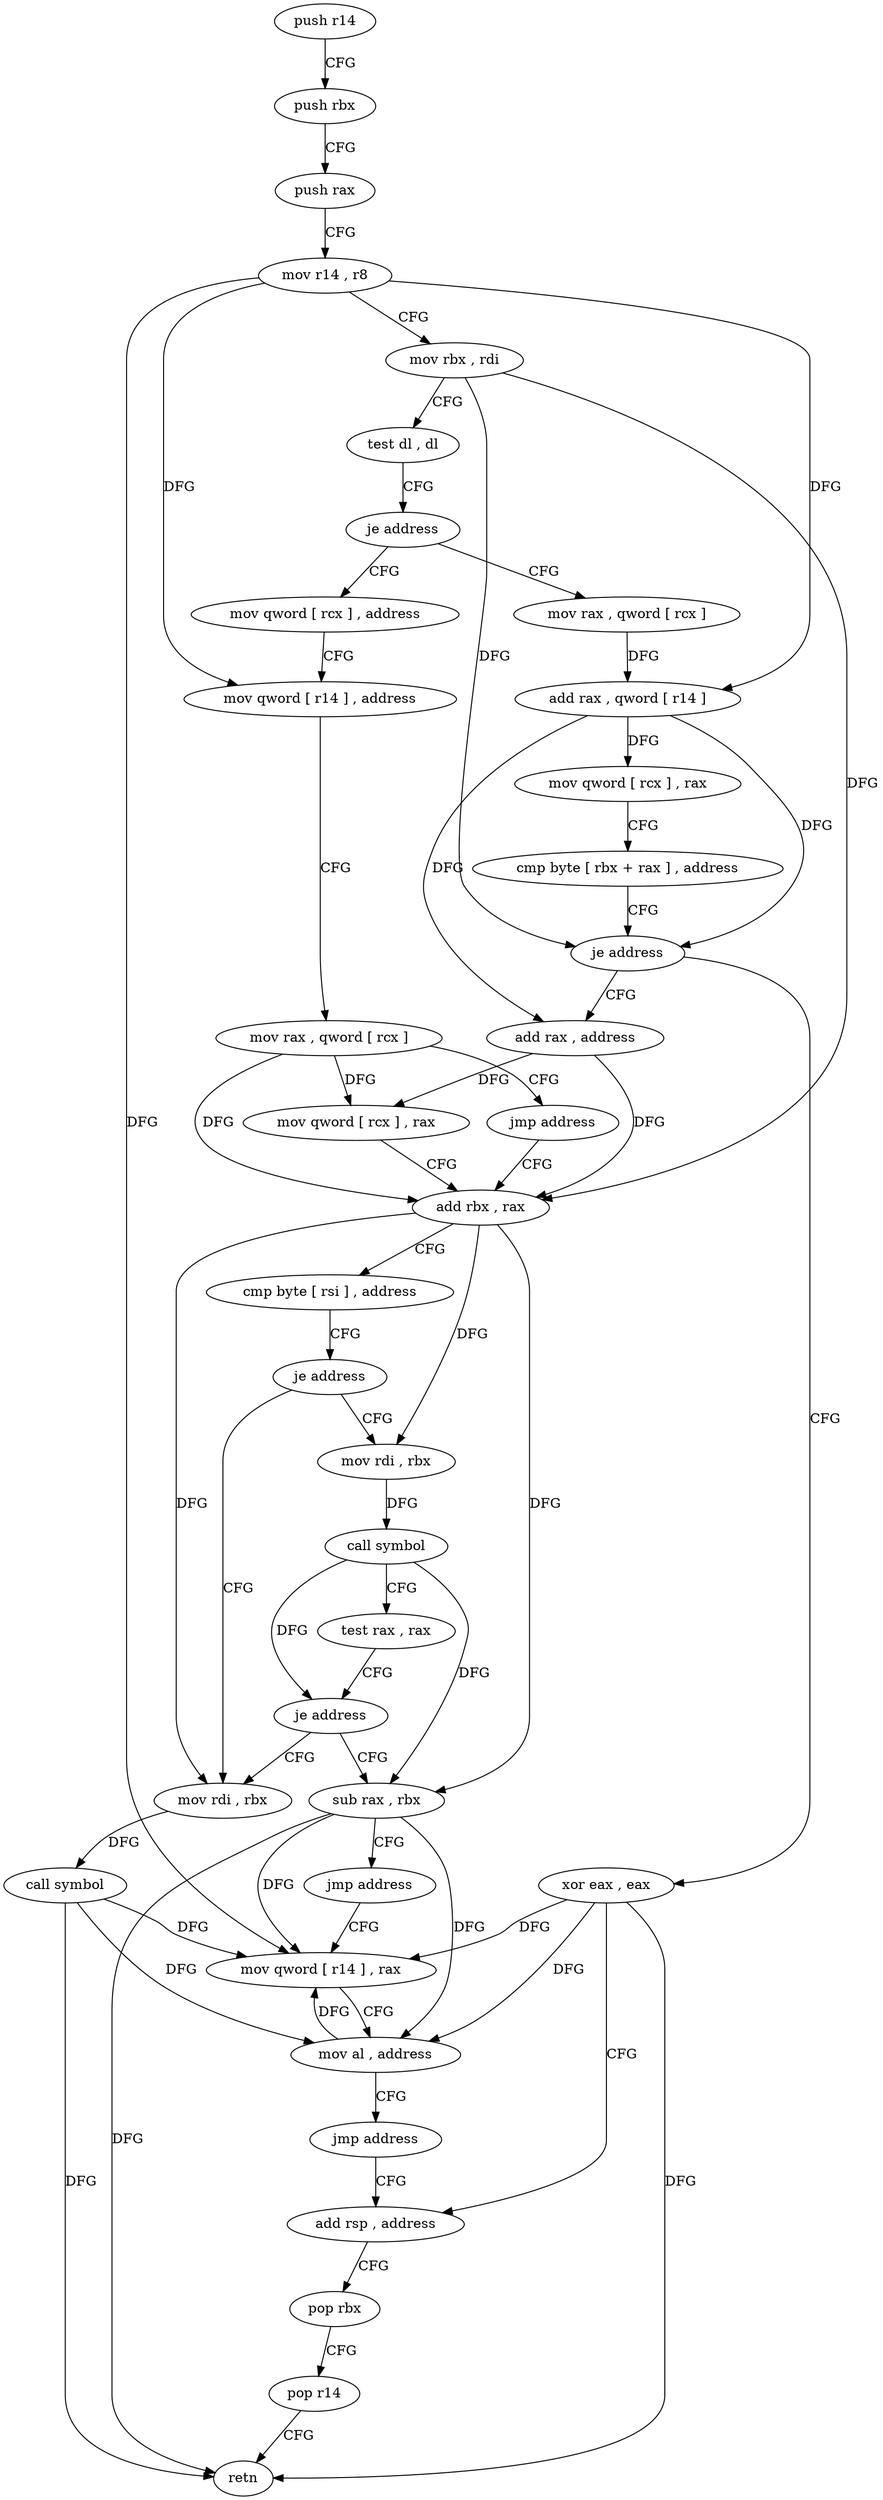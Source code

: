 digraph "func" {
"4263392" [label = "push r14" ]
"4263394" [label = "push rbx" ]
"4263395" [label = "push rax" ]
"4263396" [label = "mov r14 , r8" ]
"4263399" [label = "mov rbx , rdi" ]
"4263402" [label = "test dl , dl" ]
"4263404" [label = "je address" ]
"4263425" [label = "mov rax , qword [ rcx ]" ]
"4263406" [label = "mov qword [ rcx ] , address" ]
"4263428" [label = "add rax , qword [ r14 ]" ]
"4263431" [label = "mov qword [ rcx ] , rax" ]
"4263434" [label = "cmp byte [ rbx + rax ] , address" ]
"4263438" [label = "je address" ]
"4263488" [label = "xor eax , eax" ]
"4263440" [label = "add rax , address" ]
"4263413" [label = "mov qword [ r14 ] , address" ]
"4263420" [label = "mov rax , qword [ rcx ]" ]
"4263423" [label = "jmp address" ]
"4263447" [label = "add rbx , rax" ]
"4263490" [label = "add rsp , address" ]
"4263444" [label = "mov qword [ rcx ] , rax" ]
"4263450" [label = "cmp byte [ rsi ] , address" ]
"4263453" [label = "je address" ]
"4263473" [label = "mov rdi , rbx" ]
"4263455" [label = "mov rdi , rbx" ]
"4263476" [label = "call symbol" ]
"4263481" [label = "mov qword [ r14 ] , rax" ]
"4263458" [label = "call symbol" ]
"4263463" [label = "test rax , rax" ]
"4263466" [label = "je address" ]
"4263468" [label = "sub rax , rbx" ]
"4263494" [label = "pop rbx" ]
"4263495" [label = "pop r14" ]
"4263497" [label = "retn" ]
"4263471" [label = "jmp address" ]
"4263484" [label = "mov al , address" ]
"4263486" [label = "jmp address" ]
"4263392" -> "4263394" [ label = "CFG" ]
"4263394" -> "4263395" [ label = "CFG" ]
"4263395" -> "4263396" [ label = "CFG" ]
"4263396" -> "4263399" [ label = "CFG" ]
"4263396" -> "4263428" [ label = "DFG" ]
"4263396" -> "4263413" [ label = "DFG" ]
"4263396" -> "4263481" [ label = "DFG" ]
"4263399" -> "4263402" [ label = "CFG" ]
"4263399" -> "4263438" [ label = "DFG" ]
"4263399" -> "4263447" [ label = "DFG" ]
"4263402" -> "4263404" [ label = "CFG" ]
"4263404" -> "4263425" [ label = "CFG" ]
"4263404" -> "4263406" [ label = "CFG" ]
"4263425" -> "4263428" [ label = "DFG" ]
"4263406" -> "4263413" [ label = "CFG" ]
"4263428" -> "4263431" [ label = "DFG" ]
"4263428" -> "4263438" [ label = "DFG" ]
"4263428" -> "4263440" [ label = "DFG" ]
"4263431" -> "4263434" [ label = "CFG" ]
"4263434" -> "4263438" [ label = "CFG" ]
"4263438" -> "4263488" [ label = "CFG" ]
"4263438" -> "4263440" [ label = "CFG" ]
"4263488" -> "4263490" [ label = "CFG" ]
"4263488" -> "4263497" [ label = "DFG" ]
"4263488" -> "4263481" [ label = "DFG" ]
"4263488" -> "4263484" [ label = "DFG" ]
"4263440" -> "4263444" [ label = "DFG" ]
"4263440" -> "4263447" [ label = "DFG" ]
"4263413" -> "4263420" [ label = "CFG" ]
"4263420" -> "4263423" [ label = "CFG" ]
"4263420" -> "4263444" [ label = "DFG" ]
"4263420" -> "4263447" [ label = "DFG" ]
"4263423" -> "4263447" [ label = "CFG" ]
"4263447" -> "4263450" [ label = "CFG" ]
"4263447" -> "4263473" [ label = "DFG" ]
"4263447" -> "4263455" [ label = "DFG" ]
"4263447" -> "4263468" [ label = "DFG" ]
"4263490" -> "4263494" [ label = "CFG" ]
"4263444" -> "4263447" [ label = "CFG" ]
"4263450" -> "4263453" [ label = "CFG" ]
"4263453" -> "4263473" [ label = "CFG" ]
"4263453" -> "4263455" [ label = "CFG" ]
"4263473" -> "4263476" [ label = "DFG" ]
"4263455" -> "4263458" [ label = "DFG" ]
"4263476" -> "4263481" [ label = "DFG" ]
"4263476" -> "4263497" [ label = "DFG" ]
"4263476" -> "4263484" [ label = "DFG" ]
"4263481" -> "4263484" [ label = "CFG" ]
"4263458" -> "4263463" [ label = "CFG" ]
"4263458" -> "4263466" [ label = "DFG" ]
"4263458" -> "4263468" [ label = "DFG" ]
"4263463" -> "4263466" [ label = "CFG" ]
"4263466" -> "4263473" [ label = "CFG" ]
"4263466" -> "4263468" [ label = "CFG" ]
"4263468" -> "4263471" [ label = "CFG" ]
"4263468" -> "4263481" [ label = "DFG" ]
"4263468" -> "4263484" [ label = "DFG" ]
"4263468" -> "4263497" [ label = "DFG" ]
"4263494" -> "4263495" [ label = "CFG" ]
"4263495" -> "4263497" [ label = "CFG" ]
"4263471" -> "4263481" [ label = "CFG" ]
"4263484" -> "4263486" [ label = "CFG" ]
"4263484" -> "4263481" [ label = "DFG" ]
"4263486" -> "4263490" [ label = "CFG" ]
}
